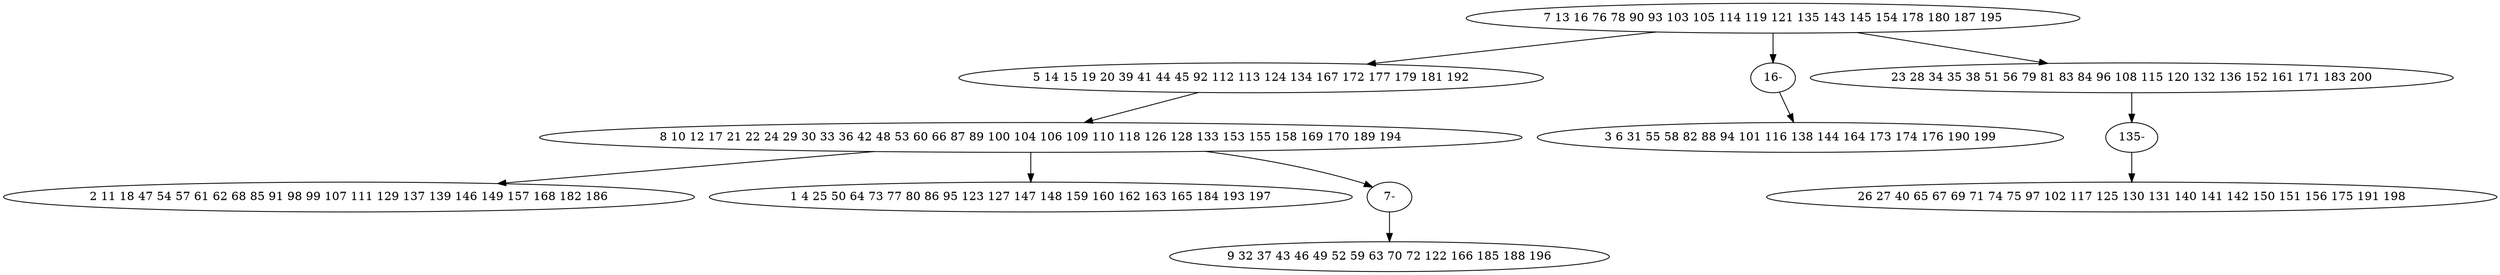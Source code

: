 digraph true_tree {
	"0" -> "1"
	"0" -> "9"
	"1" -> "3"
	"0" -> "4"
	"3" -> "5"
	"3" -> "6"
	"4" -> "11"
	"3" -> "10"
	"9" -> "2"
	"10" -> "8"
	"11" -> "7"
	"0" [label="7 13 16 76 78 90 93 103 105 114 119 121 135 143 145 154 178 180 187 195"];
	"1" [label="5 14 15 19 20 39 41 44 45 92 112 113 124 134 167 172 177 179 181 192"];
	"2" [label="3 6 31 55 58 82 88 94 101 116 138 144 164 173 174 176 190 199"];
	"3" [label="8 10 12 17 21 22 24 29 30 33 36 42 48 53 60 66 87 89 100 104 106 109 110 118 126 128 133 153 155 158 169 170 189 194"];
	"4" [label="23 28 34 35 38 51 56 79 81 83 84 96 108 115 120 132 136 152 161 171 183 200"];
	"5" [label="2 11 18 47 54 57 61 62 68 85 91 98 99 107 111 129 137 139 146 149 157 168 182 186"];
	"6" [label="1 4 25 50 64 73 77 80 86 95 123 127 147 148 159 160 162 163 165 184 193 197"];
	"7" [label="26 27 40 65 67 69 71 74 75 97 102 117 125 130 131 140 141 142 150 151 156 175 191 198"];
	"8" [label="9 32 37 43 46 49 52 59 63 70 72 122 166 185 188 196"];
	"9" [label="16-"];
	"10" [label="7-"];
	"11" [label="135-"];
}
